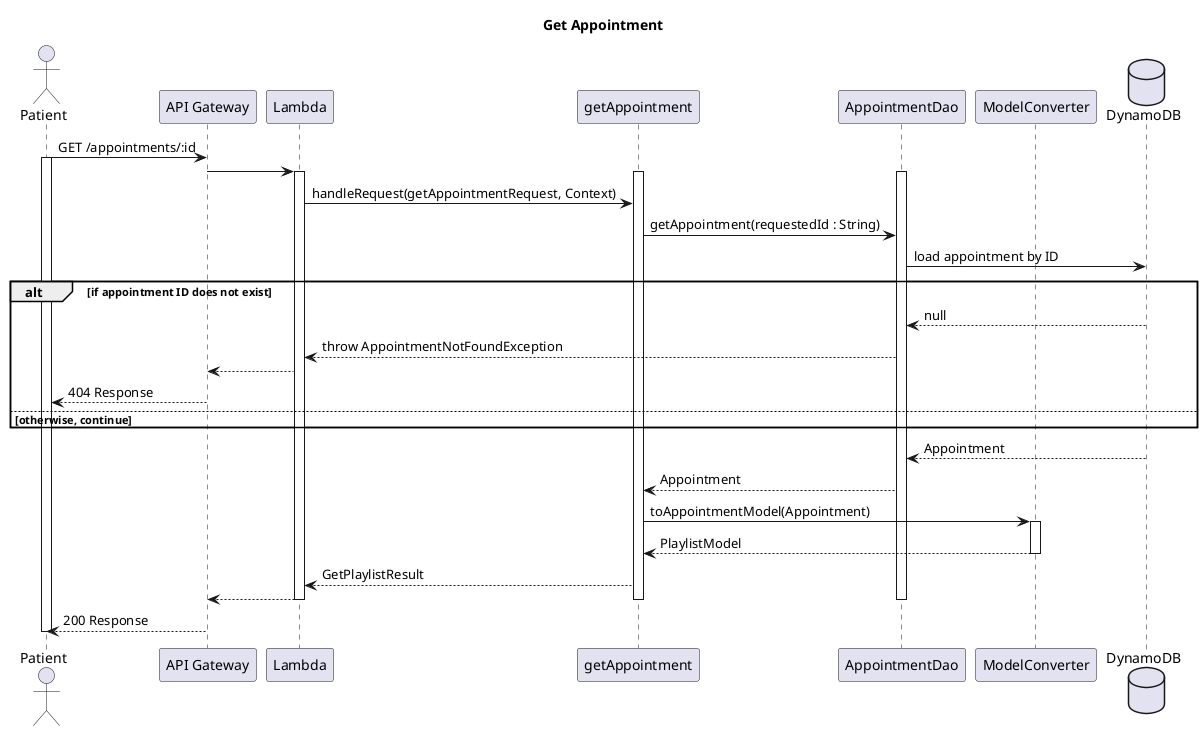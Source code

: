@startuml
title Get Appointment

actor Patient
participant "API Gateway" as APIGateway
participant Lambda
participant getAppointment
participant AppointmentDao
participant ModelConverter
database DynamoDB

Patient -> APIGateway : GET /appointments/:id
activate Patient
APIGateway -> Lambda
activate Lambda
activate getAppointment
activate AppointmentDao
Lambda -> getAppointment :  handleRequest(getAppointmentRequest, Context)
getAppointment -> AppointmentDao : getAppointment(requestedId : String)
AppointmentDao -> DynamoDB : load appointment by ID
alt if appointment ID does not exist
    AppointmentDao <-- DynamoDB : null
    Lambda <-- AppointmentDao : throw AppointmentNotFoundException
    APIGateway <-- Lambda
    Patient <-- APIGateway : 404 Response
else otherwise, continue
end

AppointmentDao <-- DynamoDB : Appointment
getAppointment <-- AppointmentDao : Appointment
getAppointment -> ModelConverter : toAppointmentModel(Appointment)
activate ModelConverter
getAppointment <-- ModelConverter : PlaylistModel
deactivate ModelConverter
Lambda <-- getAppointment : GetPlaylistResult
APIGateway <-- Lambda
deactivate AppointmentDao
deactivate getAppointment
deactivate Lambda
Patient <-- APIGateway : 200 Response
deactivate Patient

@enduml
